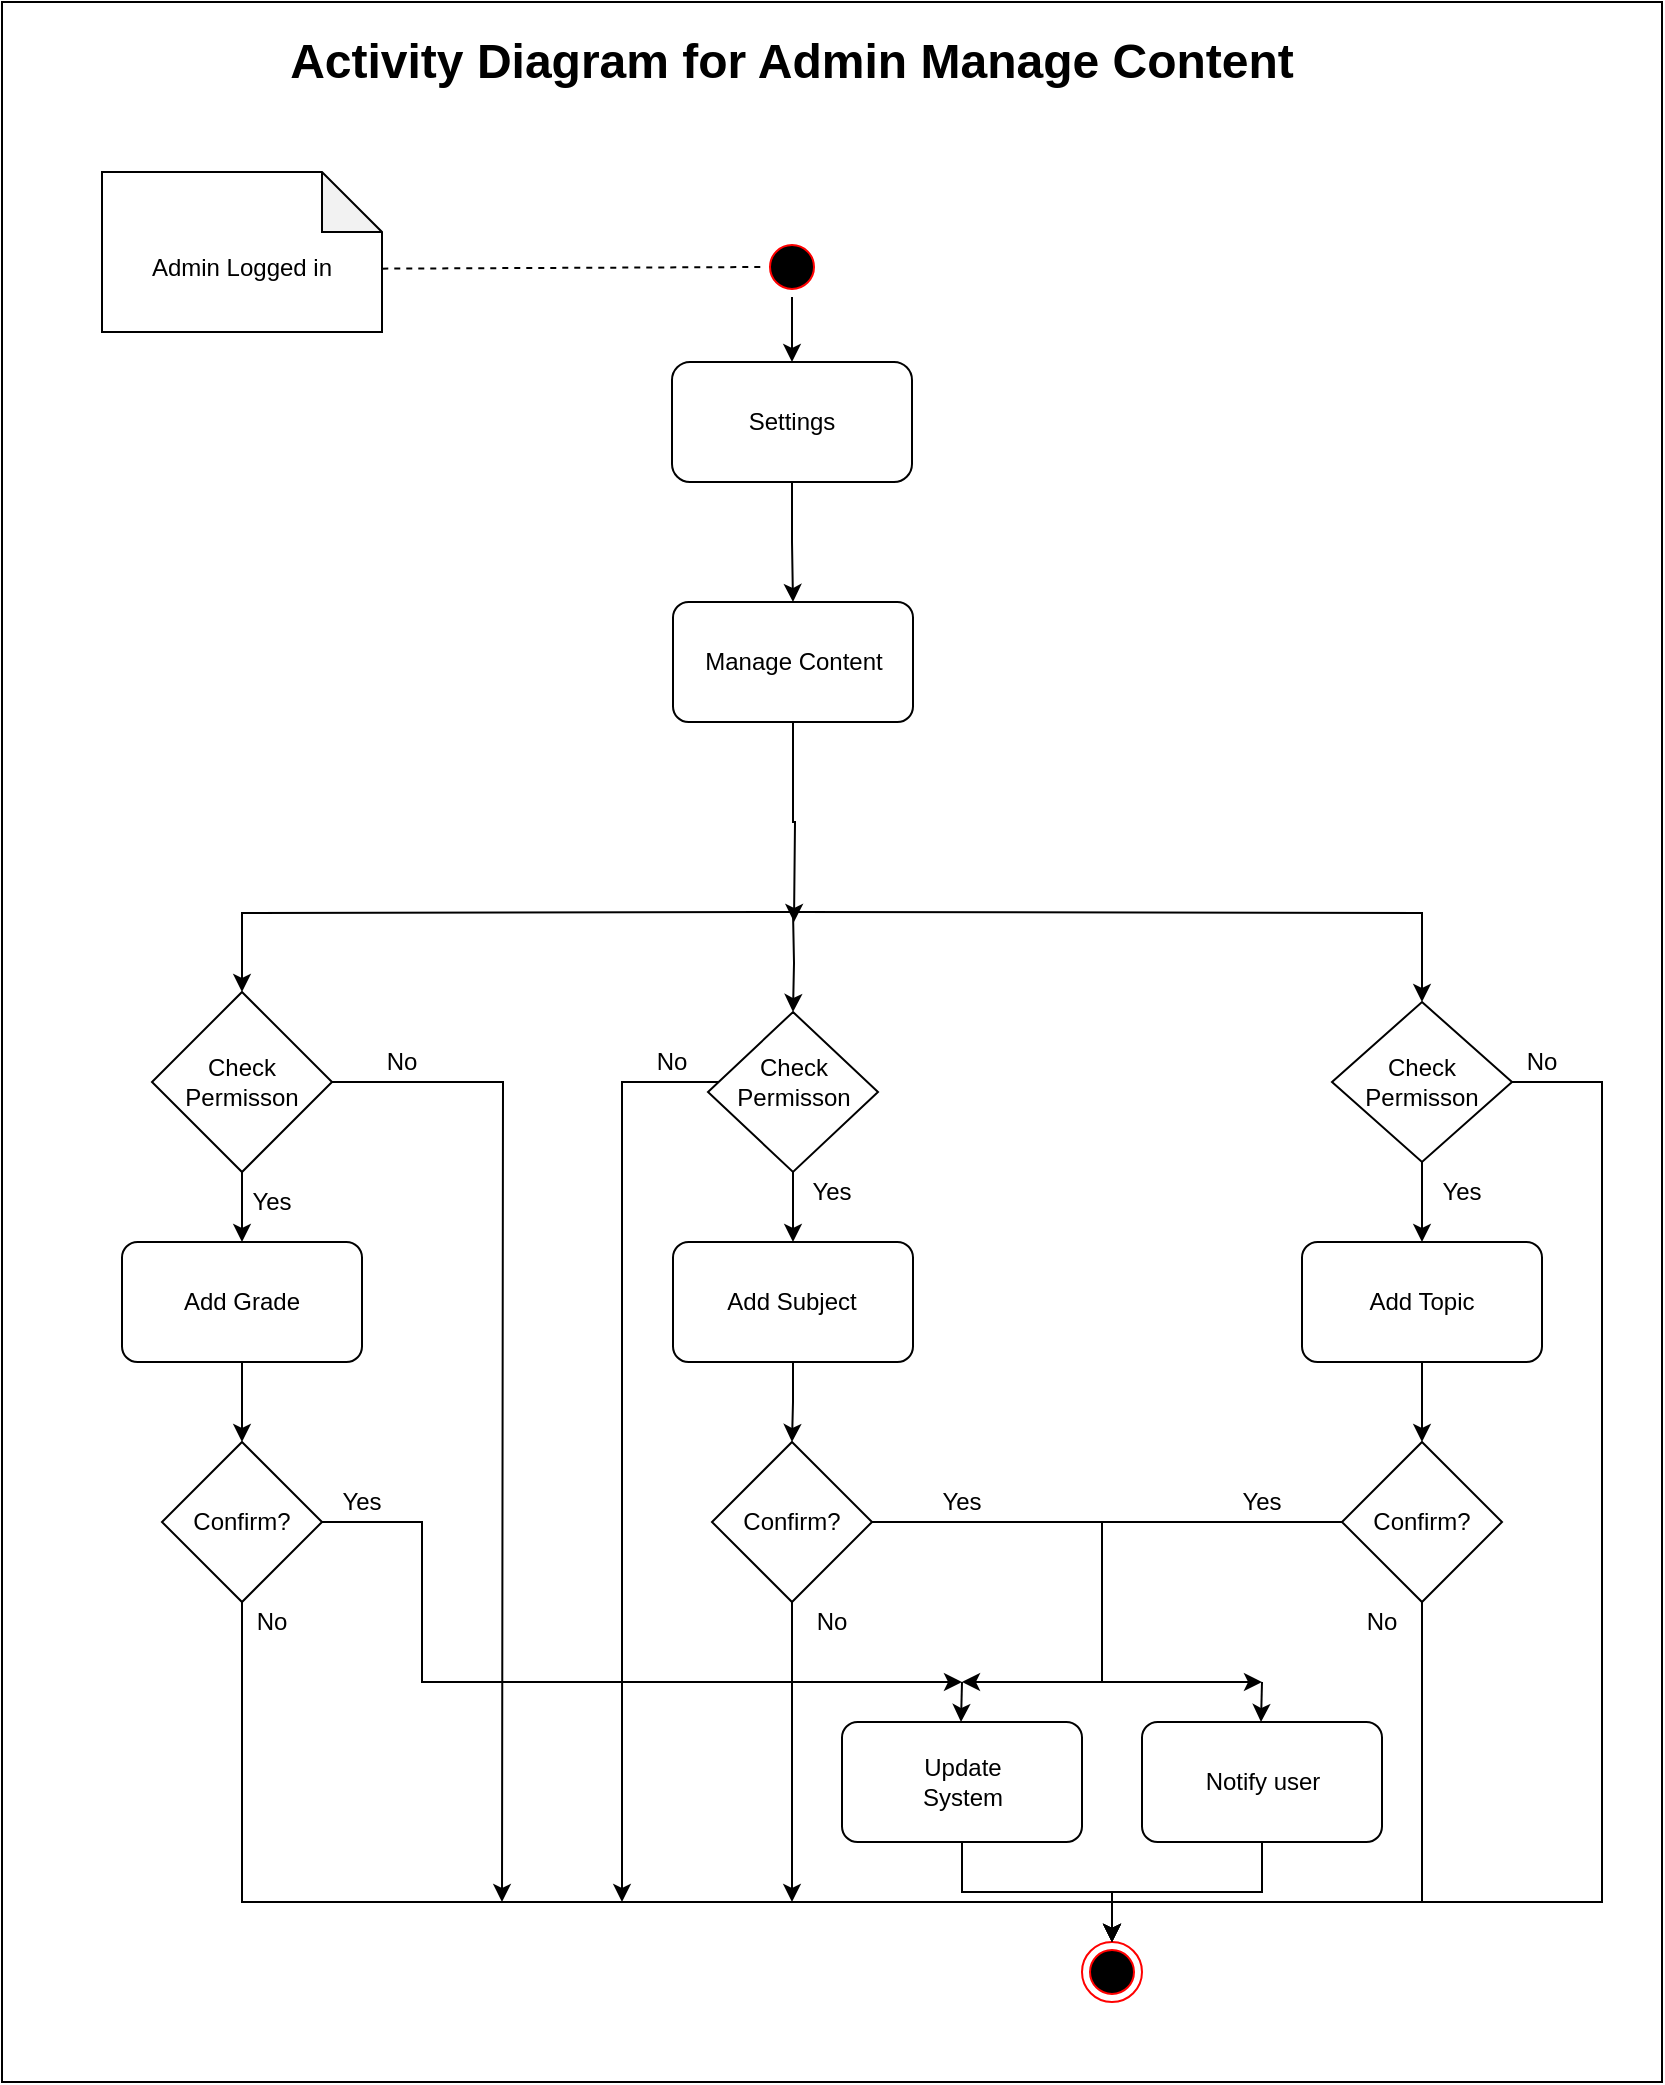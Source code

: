 <mxfile version="13.1.3" type="device"><diagram id="BdIilHtrlR9chm280QcV" name="Page-1"><mxGraphModel dx="868" dy="520" grid="1" gridSize="10" guides="1" tooltips="1" connect="1" arrows="1" fold="1" page="1" pageScale="1" pageWidth="850" pageHeight="1100" math="0" shadow="0"><root><mxCell id="0"/><mxCell id="1" parent="0"/><mxCell id="HknvjhKgZtYXD3BPKuo6-55" value="" style="rounded=0;whiteSpace=wrap;html=1;" parent="1" vertex="1"><mxGeometry x="30" y="50" width="830" height="1040" as="geometry"/></mxCell><mxCell id="HknvjhKgZtYXD3BPKuo6-70" value="" style="edgeStyle=orthogonalEdgeStyle;rounded=0;orthogonalLoop=1;jettySize=auto;html=1;" parent="1" source="HknvjhKgZtYXD3BPKuo6-1" target="HknvjhKgZtYXD3BPKuo6-9" edge="1"><mxGeometry relative="1" as="geometry"/></mxCell><mxCell id="HknvjhKgZtYXD3BPKuo6-1" value="" style="ellipse;html=1;shape=startState;fillColor=#000000;strokeColor=#ff0000;" parent="1" vertex="1"><mxGeometry x="410" y="167.5" width="30" height="30" as="geometry"/></mxCell><mxCell id="HknvjhKgZtYXD3BPKuo6-92" value="" style="edgeStyle=orthogonalEdgeStyle;rounded=0;orthogonalLoop=1;jettySize=auto;html=1;entryX=0.5;entryY=0;entryDx=0;entryDy=0;" parent="1" source="HknvjhKgZtYXD3BPKuo6-9" target="40NcB8r7vIdpfc6CTh1e-8" edge="1"><mxGeometry relative="1" as="geometry"><mxPoint x="425" y="390" as="targetPoint"/></mxGeometry></mxCell><mxCell id="HknvjhKgZtYXD3BPKuo6-9" value="" style="rounded=1;whiteSpace=wrap;html=1;" parent="1" vertex="1"><mxGeometry x="365" y="230" width="120" height="60" as="geometry"/></mxCell><mxCell id="HknvjhKgZtYXD3BPKuo6-24" value="" style="ellipse;html=1;shape=endState;fillColor=#000000;strokeColor=#ff0000;" parent="1" vertex="1"><mxGeometry x="570" y="1020" width="30" height="30" as="geometry"/></mxCell><mxCell id="HknvjhKgZtYXD3BPKuo6-28" value="Settings" style="text;html=1;strokeColor=none;fillColor=none;align=center;verticalAlign=middle;whiteSpace=wrap;rounded=0;" parent="1" vertex="1"><mxGeometry x="380" y="250" width="90" height="20" as="geometry"/></mxCell><mxCell id="HknvjhKgZtYXD3BPKuo6-56" value="&lt;font style=&quot;font-size: 24px&quot;&gt;&lt;b&gt;Activity Diagram for Admin Manage Content&lt;/b&gt;&lt;/font&gt;" style="text;html=1;strokeColor=none;fillColor=none;align=center;verticalAlign=middle;whiteSpace=wrap;rounded=0;" parent="1" vertex="1"><mxGeometry x="50" y="60" width="750" height="40" as="geometry"/></mxCell><mxCell id="HknvjhKgZtYXD3BPKuo6-67" value="" style="shape=note;whiteSpace=wrap;html=1;backgroundOutline=1;darkOpacity=0.05;" parent="1" vertex="1"><mxGeometry x="80" y="135" width="140" height="80" as="geometry"/></mxCell><mxCell id="HknvjhKgZtYXD3BPKuo6-68" value="" style="endArrow=none;dashed=1;html=1;entryX=0;entryY=0.5;entryDx=0;entryDy=0;exitX=1.001;exitY=0.604;exitDx=0;exitDy=0;exitPerimeter=0;" parent="1" source="HknvjhKgZtYXD3BPKuo6-67" target="HknvjhKgZtYXD3BPKuo6-1" edge="1"><mxGeometry width="50" height="50" relative="1" as="geometry"><mxPoint x="220" y="190" as="sourcePoint"/><mxPoint x="500" y="390" as="targetPoint"/></mxGeometry></mxCell><mxCell id="HknvjhKgZtYXD3BPKuo6-69" value="Admin Logged in" style="text;html=1;strokeColor=none;fillColor=none;align=center;verticalAlign=middle;whiteSpace=wrap;rounded=0;" parent="1" vertex="1"><mxGeometry x="90" y="160" width="120" height="45" as="geometry"/></mxCell><mxCell id="40NcB8r7vIdpfc6CTh1e-11" value="" style="edgeStyle=orthogonalEdgeStyle;rounded=0;orthogonalLoop=1;jettySize=auto;html=1;" edge="1" parent="1" source="40NcB8r7vIdpfc6CTh1e-8"><mxGeometry relative="1" as="geometry"><mxPoint x="426" y="510" as="targetPoint"/></mxGeometry></mxCell><mxCell id="40NcB8r7vIdpfc6CTh1e-8" value="" style="rounded=1;whiteSpace=wrap;html=1;arcSize=13;" vertex="1" parent="1"><mxGeometry x="365.5" y="350" width="120" height="60" as="geometry"/></mxCell><mxCell id="40NcB8r7vIdpfc6CTh1e-39" value="" style="edgeStyle=orthogonalEdgeStyle;rounded=0;orthogonalLoop=1;jettySize=auto;html=1;" edge="1" parent="1" target="40NcB8r7vIdpfc6CTh1e-36"><mxGeometry relative="1" as="geometry"><mxPoint x="425.5" y="505" as="sourcePoint"/></mxGeometry></mxCell><mxCell id="HknvjhKgZtYXD3BPKuo6-29" value="Manage Content" style="text;html=1;strokeColor=none;fillColor=none;align=center;verticalAlign=middle;whiteSpace=wrap;rounded=0;" parent="1" vertex="1"><mxGeometry x="375.5" y="360" width="100" height="40" as="geometry"/></mxCell><mxCell id="40NcB8r7vIdpfc6CTh1e-28" value="" style="edgeStyle=orthogonalEdgeStyle;rounded=0;orthogonalLoop=1;jettySize=auto;html=1;entryX=0.5;entryY=0;entryDx=0;entryDy=0;exitX=0.5;exitY=1;exitDx=0;exitDy=0;" edge="1" parent="1" source="40NcB8r7vIdpfc6CTh1e-22" target="HknvjhKgZtYXD3BPKuo6-24"><mxGeometry relative="1" as="geometry"><mxPoint x="327" y="1000" as="targetPoint"/></mxGeometry></mxCell><mxCell id="40NcB8r7vIdpfc6CTh1e-22" value="" style="rounded=1;whiteSpace=wrap;html=1;arcSize=13;" vertex="1" parent="1"><mxGeometry x="450" y="910" width="120" height="60" as="geometry"/></mxCell><mxCell id="40NcB8r7vIdpfc6CTh1e-23" value="" style="rounded=1;whiteSpace=wrap;html=1;arcSize=13;" vertex="1" parent="1"><mxGeometry x="600" y="910" width="120" height="60" as="geometry"/></mxCell><mxCell id="40NcB8r7vIdpfc6CTh1e-29" value="" style="edgeStyle=orthogonalEdgeStyle;rounded=0;orthogonalLoop=1;jettySize=auto;html=1;entryX=0.5;entryY=0;entryDx=0;entryDy=0;exitX=0.5;exitY=1;exitDx=0;exitDy=0;" edge="1" parent="1" source="40NcB8r7vIdpfc6CTh1e-23" target="HknvjhKgZtYXD3BPKuo6-24"><mxGeometry relative="1" as="geometry"><mxPoint x="337" y="930" as="sourcePoint"/><mxPoint x="435" y="1000" as="targetPoint"/></mxGeometry></mxCell><mxCell id="40NcB8r7vIdpfc6CTh1e-32" value="Update System" style="text;html=1;strokeColor=none;fillColor=none;align=center;verticalAlign=middle;whiteSpace=wrap;rounded=0;" vertex="1" parent="1"><mxGeometry x="478.5" y="930" width="63" height="20" as="geometry"/></mxCell><mxCell id="40NcB8r7vIdpfc6CTh1e-33" value="Notify user" style="text;html=1;strokeColor=none;fillColor=none;align=center;verticalAlign=middle;whiteSpace=wrap;rounded=0;" vertex="1" parent="1"><mxGeometry x="628.5" y="930" width="63" height="20" as="geometry"/></mxCell><mxCell id="40NcB8r7vIdpfc6CTh1e-41" value="" style="edgeStyle=orthogonalEdgeStyle;rounded=0;orthogonalLoop=1;jettySize=auto;html=1;exitX=0.5;exitY=1;exitDx=0;exitDy=0;" edge="1" parent="1" target="40NcB8r7vIdpfc6CTh1e-40"><mxGeometry relative="1" as="geometry"><mxPoint x="425.5" y="505" as="sourcePoint"/></mxGeometry></mxCell><mxCell id="40NcB8r7vIdpfc6CTh1e-43" value="" style="edgeStyle=orthogonalEdgeStyle;rounded=0;orthogonalLoop=1;jettySize=auto;html=1;exitX=0.5;exitY=1;exitDx=0;exitDy=0;" edge="1" parent="1" target="40NcB8r7vIdpfc6CTh1e-42"><mxGeometry relative="1" as="geometry"><mxPoint x="425.5" y="505" as="sourcePoint"/></mxGeometry></mxCell><mxCell id="40NcB8r7vIdpfc6CTh1e-47" value="" style="edgeStyle=orthogonalEdgeStyle;rounded=0;orthogonalLoop=1;jettySize=auto;html=1;entryX=0.5;entryY=0;entryDx=0;entryDy=0;" edge="1" parent="1" source="40NcB8r7vIdpfc6CTh1e-36" target="40NcB8r7vIdpfc6CTh1e-51"><mxGeometry relative="1" as="geometry"><mxPoint x="425" y="710" as="targetPoint"/></mxGeometry></mxCell><mxCell id="40NcB8r7vIdpfc6CTh1e-92" value="" style="edgeStyle=orthogonalEdgeStyle;rounded=0;orthogonalLoop=1;jettySize=auto;html=1;" edge="1" parent="1" source="40NcB8r7vIdpfc6CTh1e-36"><mxGeometry relative="1" as="geometry"><mxPoint x="340" y="1000" as="targetPoint"/><Array as="points"><mxPoint x="340" y="590"/><mxPoint x="340" y="1000"/></Array></mxGeometry></mxCell><mxCell id="40NcB8r7vIdpfc6CTh1e-36" value="" style="rhombus;whiteSpace=wrap;html=1;" vertex="1" parent="1"><mxGeometry x="383" y="555" width="85" height="80" as="geometry"/></mxCell><mxCell id="40NcB8r7vIdpfc6CTh1e-45" value="" style="edgeStyle=orthogonalEdgeStyle;rounded=0;orthogonalLoop=1;jettySize=auto;html=1;entryX=0.5;entryY=0;entryDx=0;entryDy=0;" edge="1" parent="1" source="40NcB8r7vIdpfc6CTh1e-42" target="40NcB8r7vIdpfc6CTh1e-50"><mxGeometry relative="1" as="geometry"><mxPoint x="150" y="710" as="targetPoint"/></mxGeometry></mxCell><mxCell id="40NcB8r7vIdpfc6CTh1e-94" value="" style="edgeStyle=orthogonalEdgeStyle;rounded=0;orthogonalLoop=1;jettySize=auto;html=1;" edge="1" parent="1" source="40NcB8r7vIdpfc6CTh1e-42"><mxGeometry relative="1" as="geometry"><mxPoint x="280" y="1000" as="targetPoint"/></mxGeometry></mxCell><mxCell id="40NcB8r7vIdpfc6CTh1e-42" value="" style="rhombus;whiteSpace=wrap;html=1;" vertex="1" parent="1"><mxGeometry x="105" y="545" width="90" height="90" as="geometry"/></mxCell><mxCell id="40NcB8r7vIdpfc6CTh1e-49" value="" style="edgeStyle=orthogonalEdgeStyle;rounded=0;orthogonalLoop=1;jettySize=auto;html=1;entryX=0.5;entryY=0;entryDx=0;entryDy=0;" edge="1" parent="1" source="40NcB8r7vIdpfc6CTh1e-40" target="40NcB8r7vIdpfc6CTh1e-53"><mxGeometry relative="1" as="geometry"><mxPoint x="740" y="710" as="targetPoint"/></mxGeometry></mxCell><mxCell id="40NcB8r7vIdpfc6CTh1e-96" value="" style="edgeStyle=orthogonalEdgeStyle;rounded=0;orthogonalLoop=1;jettySize=auto;html=1;" edge="1" parent="1" source="40NcB8r7vIdpfc6CTh1e-40"><mxGeometry relative="1" as="geometry"><mxPoint x="585" y="1020" as="targetPoint"/><Array as="points"><mxPoint x="830" y="590"/><mxPoint x="830" y="1000"/><mxPoint x="585" y="1000"/></Array></mxGeometry></mxCell><mxCell id="40NcB8r7vIdpfc6CTh1e-40" value="" style="rhombus;whiteSpace=wrap;html=1;" vertex="1" parent="1"><mxGeometry x="695" y="550" width="90" height="80" as="geometry"/></mxCell><mxCell id="40NcB8r7vIdpfc6CTh1e-111" value="" style="edgeStyle=orthogonalEdgeStyle;rounded=0;orthogonalLoop=1;jettySize=auto;html=1;" edge="1" parent="1" source="40NcB8r7vIdpfc6CTh1e-50" target="40NcB8r7vIdpfc6CTh1e-109"><mxGeometry relative="1" as="geometry"/></mxCell><mxCell id="40NcB8r7vIdpfc6CTh1e-50" value="" style="rounded=1;whiteSpace=wrap;html=1;arcSize=13;" vertex="1" parent="1"><mxGeometry x="90" y="670" width="120" height="60" as="geometry"/></mxCell><mxCell id="40NcB8r7vIdpfc6CTh1e-58" value="" style="edgeStyle=orthogonalEdgeStyle;rounded=0;orthogonalLoop=1;jettySize=auto;html=1;" edge="1" parent="1" source="40NcB8r7vIdpfc6CTh1e-51" target="40NcB8r7vIdpfc6CTh1e-57"><mxGeometry relative="1" as="geometry"/></mxCell><mxCell id="40NcB8r7vIdpfc6CTh1e-51" value="" style="rounded=1;whiteSpace=wrap;html=1;arcSize=13;" vertex="1" parent="1"><mxGeometry x="365.5" y="670" width="120" height="60" as="geometry"/></mxCell><mxCell id="40NcB8r7vIdpfc6CTh1e-60" value="" style="edgeStyle=orthogonalEdgeStyle;rounded=0;orthogonalLoop=1;jettySize=auto;html=1;" edge="1" parent="1" source="40NcB8r7vIdpfc6CTh1e-53" target="40NcB8r7vIdpfc6CTh1e-59"><mxGeometry relative="1" as="geometry"/></mxCell><mxCell id="40NcB8r7vIdpfc6CTh1e-53" value="" style="rounded=1;whiteSpace=wrap;html=1;arcSize=13;" vertex="1" parent="1"><mxGeometry x="680" y="670" width="120" height="60" as="geometry"/></mxCell><mxCell id="40NcB8r7vIdpfc6CTh1e-67" value="" style="edgeStyle=orthogonalEdgeStyle;rounded=0;orthogonalLoop=1;jettySize=auto;html=1;" edge="1" parent="1" source="40NcB8r7vIdpfc6CTh1e-57"><mxGeometry relative="1" as="geometry"><mxPoint x="510" y="890" as="targetPoint"/><Array as="points"><mxPoint x="580" y="810"/><mxPoint x="580" y="890"/><mxPoint x="510" y="890"/></Array></mxGeometry></mxCell><mxCell id="40NcB8r7vIdpfc6CTh1e-88" value="" style="edgeStyle=orthogonalEdgeStyle;rounded=0;orthogonalLoop=1;jettySize=auto;html=1;" edge="1" parent="1" source="40NcB8r7vIdpfc6CTh1e-57"><mxGeometry relative="1" as="geometry"><mxPoint x="425" y="1000" as="targetPoint"/></mxGeometry></mxCell><mxCell id="40NcB8r7vIdpfc6CTh1e-57" value="" style="rhombus;whiteSpace=wrap;html=1;" vertex="1" parent="1"><mxGeometry x="385" y="770" width="80" height="80" as="geometry"/></mxCell><mxCell id="40NcB8r7vIdpfc6CTh1e-69" value="" style="edgeStyle=orthogonalEdgeStyle;rounded=0;orthogonalLoop=1;jettySize=auto;html=1;" edge="1" parent="1" source="40NcB8r7vIdpfc6CTh1e-59"><mxGeometry relative="1" as="geometry"><mxPoint x="660" y="890" as="targetPoint"/><Array as="points"><mxPoint x="580" y="810"/><mxPoint x="580" y="890"/><mxPoint x="660" y="890"/></Array></mxGeometry></mxCell><mxCell id="40NcB8r7vIdpfc6CTh1e-90" value="" style="edgeStyle=orthogonalEdgeStyle;rounded=0;orthogonalLoop=1;jettySize=auto;html=1;entryX=0.5;entryY=0;entryDx=0;entryDy=0;" edge="1" parent="1" source="40NcB8r7vIdpfc6CTh1e-59" target="HknvjhKgZtYXD3BPKuo6-24"><mxGeometry relative="1" as="geometry"><mxPoint x="590" y="1020" as="targetPoint"/><Array as="points"><mxPoint x="740" y="1000"/><mxPoint x="585" y="1000"/></Array></mxGeometry></mxCell><mxCell id="40NcB8r7vIdpfc6CTh1e-59" value="" style="rhombus;whiteSpace=wrap;html=1;" vertex="1" parent="1"><mxGeometry x="700" y="770" width="80" height="80" as="geometry"/></mxCell><mxCell id="40NcB8r7vIdpfc6CTh1e-71" value="" style="endArrow=classic;html=1;entryX=0.5;entryY=0;entryDx=0;entryDy=0;" edge="1" parent="1"><mxGeometry width="50" height="50" relative="1" as="geometry"><mxPoint x="660" y="890" as="sourcePoint"/><mxPoint x="659.5" y="910" as="targetPoint"/></mxGeometry></mxCell><mxCell id="40NcB8r7vIdpfc6CTh1e-75" value="" style="endArrow=classic;html=1;entryX=0.5;entryY=0;entryDx=0;entryDy=0;" edge="1" parent="1"><mxGeometry width="50" height="50" relative="1" as="geometry"><mxPoint x="510" y="890" as="sourcePoint"/><mxPoint x="509.5" y="910" as="targetPoint"/></mxGeometry></mxCell><mxCell id="40NcB8r7vIdpfc6CTh1e-79" value="Check Permisson" style="text;html=1;strokeColor=none;fillColor=none;align=center;verticalAlign=middle;whiteSpace=wrap;rounded=0;" vertex="1" parent="1"><mxGeometry x="130" y="580" width="40" height="20" as="geometry"/></mxCell><mxCell id="40NcB8r7vIdpfc6CTh1e-80" value="Add Grade" style="text;html=1;strokeColor=none;fillColor=none;align=center;verticalAlign=middle;whiteSpace=wrap;rounded=0;" vertex="1" parent="1"><mxGeometry x="115" y="690" width="70" height="20" as="geometry"/></mxCell><mxCell id="40NcB8r7vIdpfc6CTh1e-81" value="Add Subject" style="text;html=1;strokeColor=none;fillColor=none;align=center;verticalAlign=middle;whiteSpace=wrap;rounded=0;" vertex="1" parent="1"><mxGeometry x="385" y="690" width="80" height="20" as="geometry"/></mxCell><mxCell id="40NcB8r7vIdpfc6CTh1e-82" value="Add Topic" style="text;html=1;strokeColor=none;fillColor=none;align=center;verticalAlign=middle;whiteSpace=wrap;rounded=0;" vertex="1" parent="1"><mxGeometry x="705" y="690" width="70" height="20" as="geometry"/></mxCell><mxCell id="40NcB8r7vIdpfc6CTh1e-83" value="Confirm?" style="text;html=1;strokeColor=none;fillColor=none;align=center;verticalAlign=middle;whiteSpace=wrap;rounded=0;" vertex="1" parent="1"><mxGeometry x="405" y="800" width="40" height="20" as="geometry"/></mxCell><mxCell id="40NcB8r7vIdpfc6CTh1e-84" value="Confirm?" style="text;html=1;strokeColor=none;fillColor=none;align=center;verticalAlign=middle;whiteSpace=wrap;rounded=0;" vertex="1" parent="1"><mxGeometry x="720" y="800" width="40" height="20" as="geometry"/></mxCell><mxCell id="40NcB8r7vIdpfc6CTh1e-97" value="Yes" style="text;html=1;strokeColor=none;fillColor=none;align=center;verticalAlign=middle;whiteSpace=wrap;rounded=0;" vertex="1" parent="1"><mxGeometry x="145" y="640" width="40" height="20" as="geometry"/></mxCell><mxCell id="40NcB8r7vIdpfc6CTh1e-98" value="No" style="text;html=1;strokeColor=none;fillColor=none;align=center;verticalAlign=middle;whiteSpace=wrap;rounded=0;" vertex="1" parent="1"><mxGeometry x="210" y="570" width="40" height="20" as="geometry"/></mxCell><mxCell id="40NcB8r7vIdpfc6CTh1e-99" value="Yes" style="text;html=1;strokeColor=none;fillColor=none;align=center;verticalAlign=middle;whiteSpace=wrap;rounded=0;" vertex="1" parent="1"><mxGeometry x="425" y="635" width="40" height="20" as="geometry"/></mxCell><mxCell id="40NcB8r7vIdpfc6CTh1e-100" value="Yes" style="text;html=1;strokeColor=none;fillColor=none;align=center;verticalAlign=middle;whiteSpace=wrap;rounded=0;" vertex="1" parent="1"><mxGeometry x="740" y="635" width="40" height="20" as="geometry"/></mxCell><mxCell id="40NcB8r7vIdpfc6CTh1e-101" value="No" style="text;html=1;strokeColor=none;fillColor=none;align=center;verticalAlign=middle;whiteSpace=wrap;rounded=0;" vertex="1" parent="1"><mxGeometry x="345" y="570" width="40" height="20" as="geometry"/></mxCell><mxCell id="40NcB8r7vIdpfc6CTh1e-102" value="No" style="text;html=1;strokeColor=none;fillColor=none;align=center;verticalAlign=middle;whiteSpace=wrap;rounded=0;" vertex="1" parent="1"><mxGeometry x="780" y="570" width="40" height="20" as="geometry"/></mxCell><mxCell id="40NcB8r7vIdpfc6CTh1e-103" value="No" style="text;html=1;strokeColor=none;fillColor=none;align=center;verticalAlign=middle;whiteSpace=wrap;rounded=0;" vertex="1" parent="1"><mxGeometry x="425" y="850" width="40" height="20" as="geometry"/></mxCell><mxCell id="40NcB8r7vIdpfc6CTh1e-104" value="No" style="text;html=1;strokeColor=none;fillColor=none;align=center;verticalAlign=middle;whiteSpace=wrap;rounded=0;" vertex="1" parent="1"><mxGeometry x="700" y="850" width="40" height="20" as="geometry"/></mxCell><mxCell id="40NcB8r7vIdpfc6CTh1e-105" value="Yes" style="text;html=1;strokeColor=none;fillColor=none;align=center;verticalAlign=middle;whiteSpace=wrap;rounded=0;" vertex="1" parent="1"><mxGeometry x="490" y="790" width="40" height="20" as="geometry"/></mxCell><mxCell id="40NcB8r7vIdpfc6CTh1e-106" value="Yes" style="text;html=1;strokeColor=none;fillColor=none;align=center;verticalAlign=middle;whiteSpace=wrap;rounded=0;" vertex="1" parent="1"><mxGeometry x="640" y="790" width="40" height="20" as="geometry"/></mxCell><mxCell id="40NcB8r7vIdpfc6CTh1e-114" value="" style="edgeStyle=orthogonalEdgeStyle;rounded=0;orthogonalLoop=1;jettySize=auto;html=1;entryX=0.5;entryY=0;entryDx=0;entryDy=0;" edge="1" parent="1" source="40NcB8r7vIdpfc6CTh1e-109" target="HknvjhKgZtYXD3BPKuo6-24"><mxGeometry relative="1" as="geometry"><mxPoint x="150" y="930" as="targetPoint"/><Array as="points"><mxPoint x="150" y="1000"/><mxPoint x="585" y="1000"/></Array></mxGeometry></mxCell><mxCell id="40NcB8r7vIdpfc6CTh1e-116" value="" style="edgeStyle=orthogonalEdgeStyle;rounded=0;orthogonalLoop=1;jettySize=auto;html=1;exitX=1;exitY=0.5;exitDx=0;exitDy=0;" edge="1" parent="1" source="40NcB8r7vIdpfc6CTh1e-109"><mxGeometry relative="1" as="geometry"><mxPoint x="510" y="890" as="targetPoint"/><Array as="points"><mxPoint x="240" y="810"/><mxPoint x="240" y="890"/></Array></mxGeometry></mxCell><mxCell id="40NcB8r7vIdpfc6CTh1e-109" value="" style="rhombus;whiteSpace=wrap;html=1;" vertex="1" parent="1"><mxGeometry x="110" y="770" width="80" height="80" as="geometry"/></mxCell><mxCell id="40NcB8r7vIdpfc6CTh1e-112" value="Confirm?" style="text;html=1;strokeColor=none;fillColor=none;align=center;verticalAlign=middle;whiteSpace=wrap;rounded=0;" vertex="1" parent="1"><mxGeometry x="130" y="800" width="40" height="20" as="geometry"/></mxCell><mxCell id="40NcB8r7vIdpfc6CTh1e-118" value="No" style="text;html=1;strokeColor=none;fillColor=none;align=center;verticalAlign=middle;whiteSpace=wrap;rounded=0;" vertex="1" parent="1"><mxGeometry x="145" y="850" width="40" height="20" as="geometry"/></mxCell><mxCell id="40NcB8r7vIdpfc6CTh1e-119" value="Yes" style="text;html=1;strokeColor=none;fillColor=none;align=center;verticalAlign=middle;whiteSpace=wrap;rounded=0;" vertex="1" parent="1"><mxGeometry x="190" y="790" width="40" height="20" as="geometry"/></mxCell><mxCell id="40NcB8r7vIdpfc6CTh1e-120" value="Check Permisson" style="text;html=1;strokeColor=none;fillColor=none;align=center;verticalAlign=middle;whiteSpace=wrap;rounded=0;" vertex="1" parent="1"><mxGeometry x="405.5" y="580" width="40" height="20" as="geometry"/></mxCell><mxCell id="40NcB8r7vIdpfc6CTh1e-123" value="Check Permisson" style="text;html=1;strokeColor=none;fillColor=none;align=center;verticalAlign=middle;whiteSpace=wrap;rounded=0;" vertex="1" parent="1"><mxGeometry x="720" y="580" width="40" height="20" as="geometry"/></mxCell></root></mxGraphModel></diagram></mxfile>